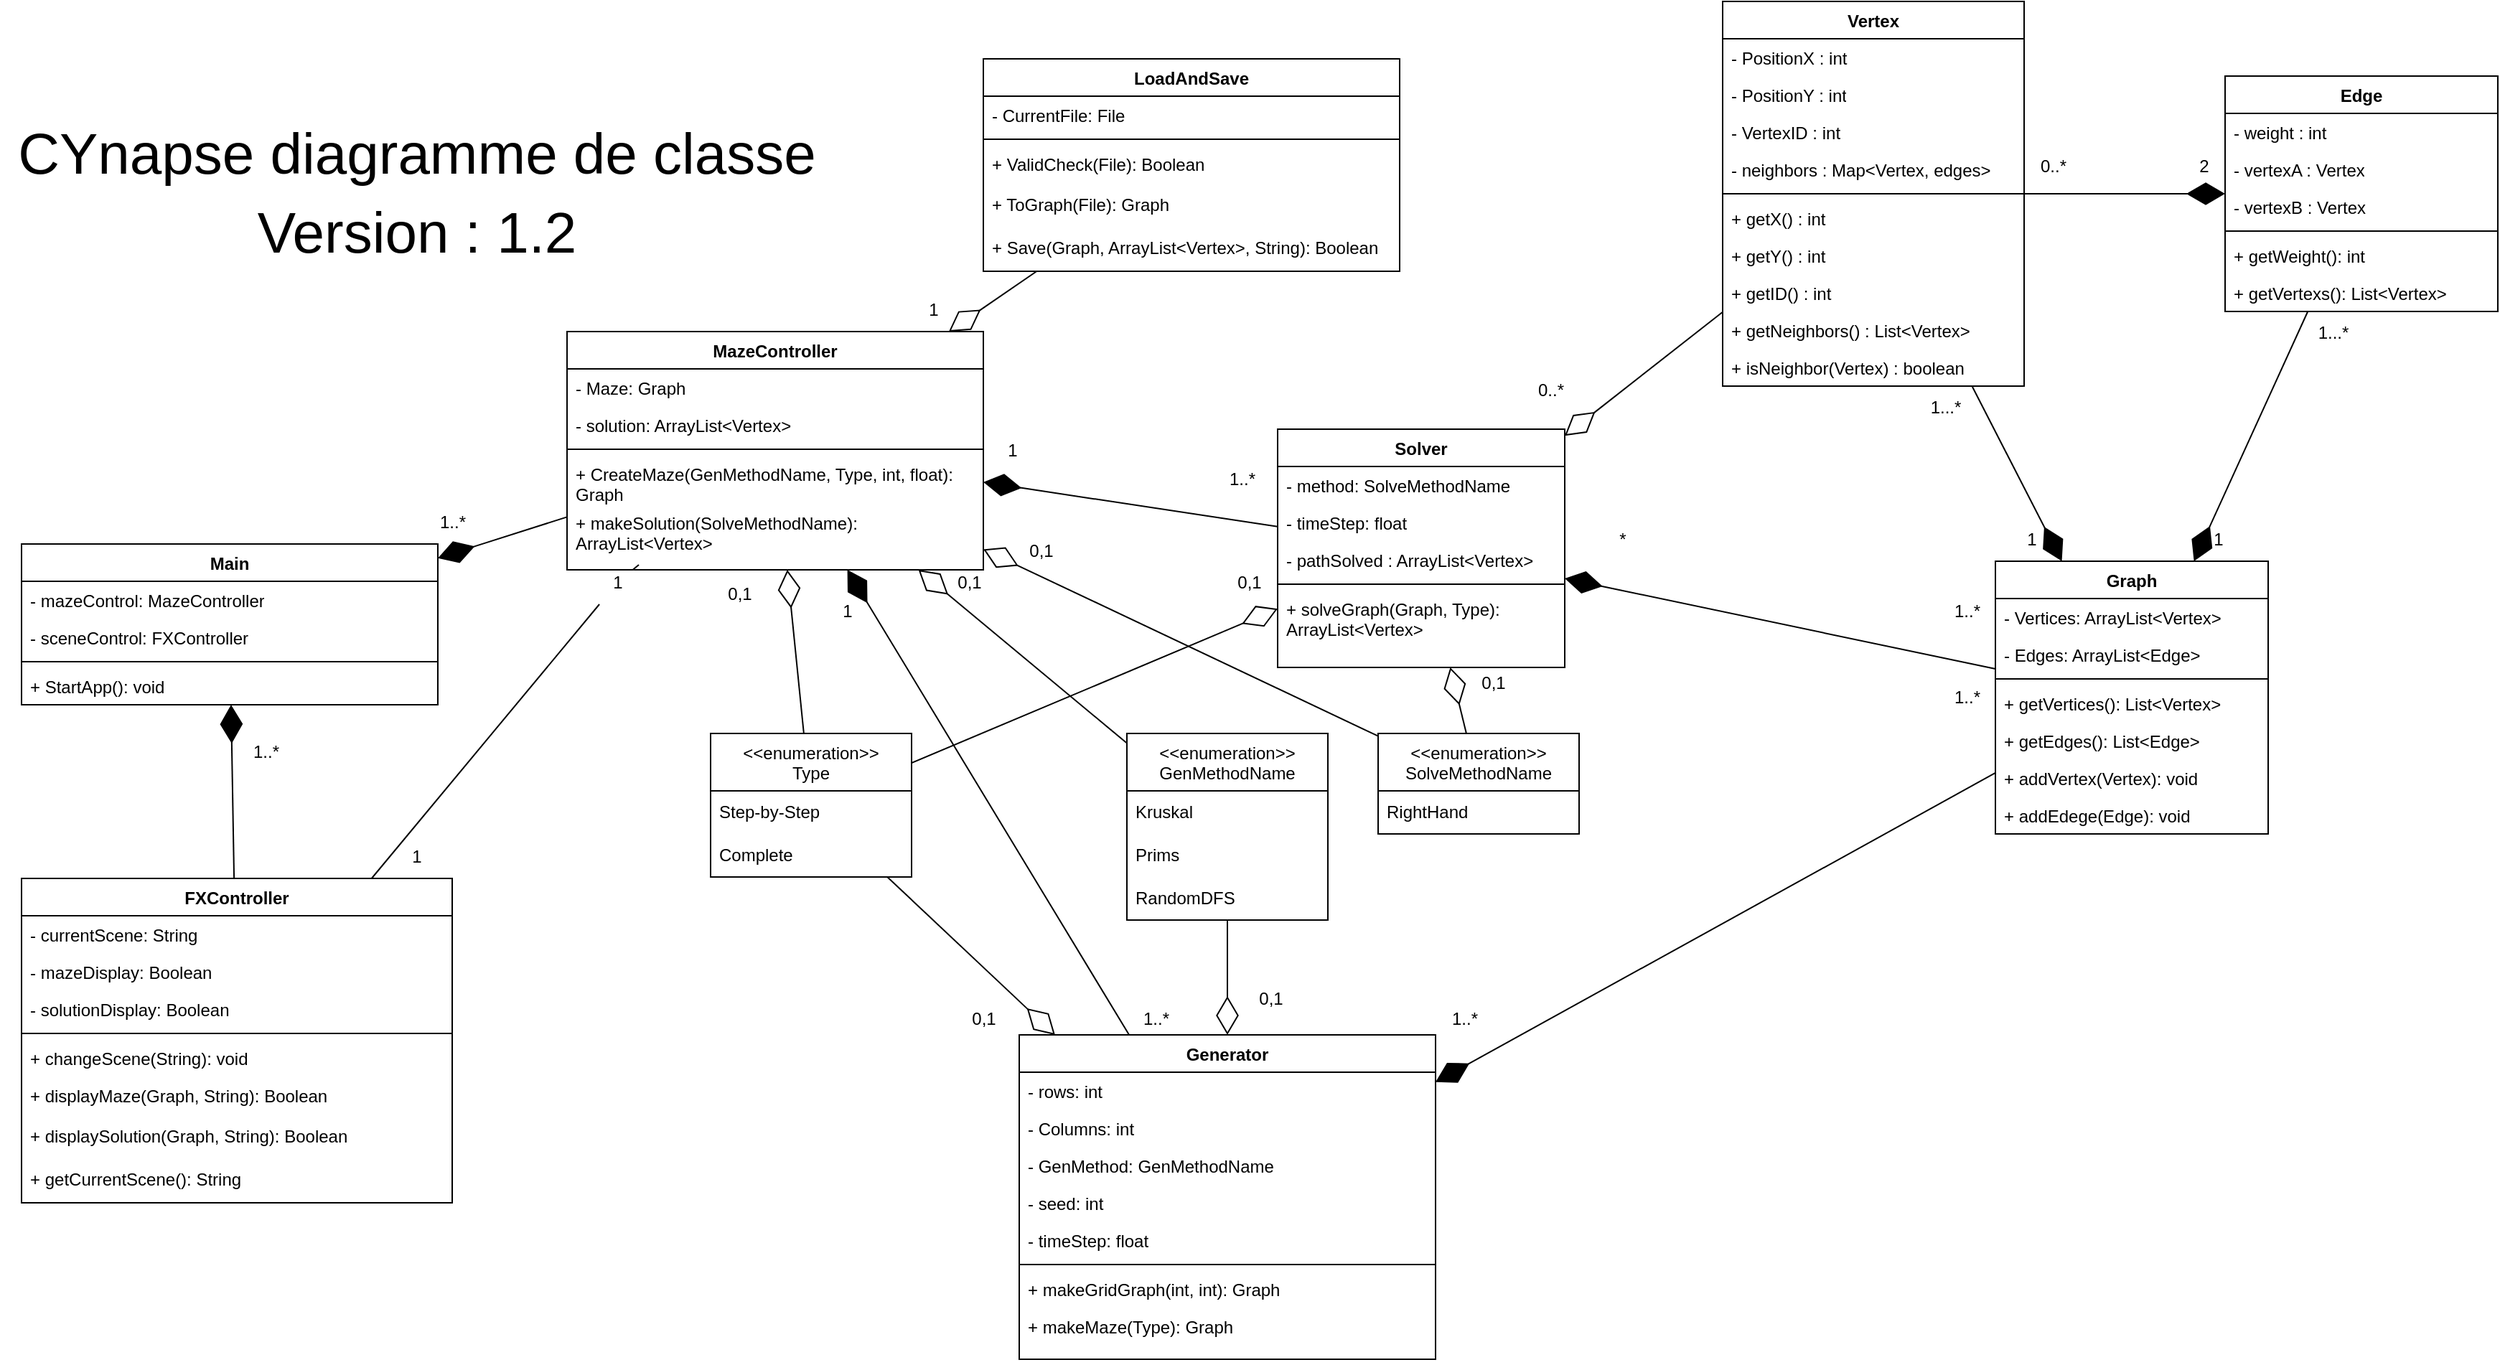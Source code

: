 <mxfile version="26.2.14">
  <diagram name="Page-1" id="GL4g5ztaucgX-pWz4lhd">
    <mxGraphModel dx="2828" dy="1857" grid="1" gridSize="10" guides="1" tooltips="1" connect="1" arrows="1" fold="1" page="1" pageScale="1" pageWidth="827" pageHeight="1169" math="0" shadow="0">
      <root>
        <mxCell id="0" />
        <mxCell id="1" parent="0" />
        <mxCell id="nxnZaIXY-EtbHCH3Vq-E-17" value="Vertex" style="swimlane;fontStyle=1;align=center;verticalAlign=top;childLayout=stackLayout;horizontal=1;startSize=26;horizontalStack=0;resizeParent=1;resizeParentMax=0;resizeLast=0;collapsible=1;marginBottom=0;whiteSpace=wrap;html=1;" parent="1" vertex="1">
          <mxGeometry x="-135" y="-1110" width="210" height="268" as="geometry" />
        </mxCell>
        <mxCell id="nxnZaIXY-EtbHCH3Vq-E-18" value="- PositionX : int" style="text;strokeColor=none;fillColor=none;align=left;verticalAlign=top;spacingLeft=4;spacingRight=4;overflow=hidden;rotatable=0;points=[[0,0.5],[1,0.5]];portConstraint=eastwest;whiteSpace=wrap;html=1;" parent="nxnZaIXY-EtbHCH3Vq-E-17" vertex="1">
          <mxGeometry y="26" width="210" height="26" as="geometry" />
        </mxCell>
        <mxCell id="nxnZaIXY-EtbHCH3Vq-E-21" value="- PositionY : int" style="text;strokeColor=none;fillColor=none;align=left;verticalAlign=top;spacingLeft=4;spacingRight=4;overflow=hidden;rotatable=0;points=[[0,0.5],[1,0.5]];portConstraint=eastwest;whiteSpace=wrap;html=1;" parent="nxnZaIXY-EtbHCH3Vq-E-17" vertex="1">
          <mxGeometry y="52" width="210" height="26" as="geometry" />
        </mxCell>
        <mxCell id="nxnZaIXY-EtbHCH3Vq-E-22" value="- VertexID : int" style="text;strokeColor=none;fillColor=none;align=left;verticalAlign=top;spacingLeft=4;spacingRight=4;overflow=hidden;rotatable=0;points=[[0,0.5],[1,0.5]];portConstraint=eastwest;whiteSpace=wrap;html=1;" parent="nxnZaIXY-EtbHCH3Vq-E-17" vertex="1">
          <mxGeometry y="78" width="210" height="26" as="geometry" />
        </mxCell>
        <mxCell id="nxnZaIXY-EtbHCH3Vq-E-25" value="- neighbors : Map&amp;lt;Vertex, edges&amp;gt;" style="text;strokeColor=none;fillColor=none;align=left;verticalAlign=top;spacingLeft=4;spacingRight=4;overflow=hidden;rotatable=0;points=[[0,0.5],[1,0.5]];portConstraint=eastwest;whiteSpace=wrap;html=1;" parent="nxnZaIXY-EtbHCH3Vq-E-17" vertex="1">
          <mxGeometry y="104" width="210" height="26" as="geometry" />
        </mxCell>
        <mxCell id="nxnZaIXY-EtbHCH3Vq-E-19" value="" style="line;strokeWidth=1;fillColor=none;align=left;verticalAlign=middle;spacingTop=-1;spacingLeft=3;spacingRight=3;rotatable=0;labelPosition=right;points=[];portConstraint=eastwest;strokeColor=inherit;" parent="nxnZaIXY-EtbHCH3Vq-E-17" vertex="1">
          <mxGeometry y="130" width="210" height="8" as="geometry" />
        </mxCell>
        <mxCell id="nxnZaIXY-EtbHCH3Vq-E-20" value="+ getX() : int" style="text;strokeColor=none;fillColor=none;align=left;verticalAlign=top;spacingLeft=4;spacingRight=4;overflow=hidden;rotatable=0;points=[[0,0.5],[1,0.5]];portConstraint=eastwest;whiteSpace=wrap;html=1;" parent="nxnZaIXY-EtbHCH3Vq-E-17" vertex="1">
          <mxGeometry y="138" width="210" height="26" as="geometry" />
        </mxCell>
        <mxCell id="nxnZaIXY-EtbHCH3Vq-E-23" value="+ getY() : int" style="text;strokeColor=none;fillColor=none;align=left;verticalAlign=top;spacingLeft=4;spacingRight=4;overflow=hidden;rotatable=0;points=[[0,0.5],[1,0.5]];portConstraint=eastwest;whiteSpace=wrap;html=1;" parent="nxnZaIXY-EtbHCH3Vq-E-17" vertex="1">
          <mxGeometry y="164" width="210" height="26" as="geometry" />
        </mxCell>
        <mxCell id="nxnZaIXY-EtbHCH3Vq-E-26" value="+ getID() : int" style="text;strokeColor=none;fillColor=none;align=left;verticalAlign=top;spacingLeft=4;spacingRight=4;overflow=hidden;rotatable=0;points=[[0,0.5],[1,0.5]];portConstraint=eastwest;whiteSpace=wrap;html=1;" parent="nxnZaIXY-EtbHCH3Vq-E-17" vertex="1">
          <mxGeometry y="190" width="210" height="26" as="geometry" />
        </mxCell>
        <mxCell id="nxnZaIXY-EtbHCH3Vq-E-24" value="+ getNeighbors() : List&amp;lt;Vertex&amp;gt;" style="text;strokeColor=none;fillColor=none;align=left;verticalAlign=top;spacingLeft=4;spacingRight=4;overflow=hidden;rotatable=0;points=[[0,0.5],[1,0.5]];portConstraint=eastwest;whiteSpace=wrap;html=1;" parent="nxnZaIXY-EtbHCH3Vq-E-17" vertex="1">
          <mxGeometry y="216" width="210" height="26" as="geometry" />
        </mxCell>
        <mxCell id="nxnZaIXY-EtbHCH3Vq-E-27" value="+ isNeighbor(Vertex) : boolean" style="text;strokeColor=none;fillColor=none;align=left;verticalAlign=top;spacingLeft=4;spacingRight=4;overflow=hidden;rotatable=0;points=[[0,0.5],[1,0.5]];portConstraint=eastwest;whiteSpace=wrap;html=1;" parent="nxnZaIXY-EtbHCH3Vq-E-17" vertex="1">
          <mxGeometry y="242" width="210" height="26" as="geometry" />
        </mxCell>
        <mxCell id="nxnZaIXY-EtbHCH3Vq-E-28" value="Edge" style="swimlane;fontStyle=1;align=center;verticalAlign=top;childLayout=stackLayout;horizontal=1;startSize=26;horizontalStack=0;resizeParent=1;resizeParentMax=0;resizeLast=0;collapsible=1;marginBottom=0;whiteSpace=wrap;html=1;" parent="1" vertex="1">
          <mxGeometry x="215" y="-1058" width="190" height="164" as="geometry" />
        </mxCell>
        <mxCell id="nxnZaIXY-EtbHCH3Vq-E-33" value="- weight : int" style="text;strokeColor=none;fillColor=none;align=left;verticalAlign=top;spacingLeft=4;spacingRight=4;overflow=hidden;rotatable=0;points=[[0,0.5],[1,0.5]];portConstraint=eastwest;whiteSpace=wrap;html=1;" parent="nxnZaIXY-EtbHCH3Vq-E-28" vertex="1">
          <mxGeometry y="26" width="190" height="26" as="geometry" />
        </mxCell>
        <mxCell id="nxnZaIXY-EtbHCH3Vq-E-34" value="- vertexA : Vertex" style="text;strokeColor=none;fillColor=none;align=left;verticalAlign=top;spacingLeft=4;spacingRight=4;overflow=hidden;rotatable=0;points=[[0,0.5],[1,0.5]];portConstraint=eastwest;whiteSpace=wrap;html=1;" parent="nxnZaIXY-EtbHCH3Vq-E-28" vertex="1">
          <mxGeometry y="52" width="190" height="26" as="geometry" />
        </mxCell>
        <mxCell id="nxnZaIXY-EtbHCH3Vq-E-35" value="- vertexB : Vertex" style="text;strokeColor=none;fillColor=none;align=left;verticalAlign=top;spacingLeft=4;spacingRight=4;overflow=hidden;rotatable=0;points=[[0,0.5],[1,0.5]];portConstraint=eastwest;whiteSpace=wrap;html=1;" parent="nxnZaIXY-EtbHCH3Vq-E-28" vertex="1">
          <mxGeometry y="78" width="190" height="26" as="geometry" />
        </mxCell>
        <mxCell id="nxnZaIXY-EtbHCH3Vq-E-30" value="" style="line;strokeWidth=1;fillColor=none;align=left;verticalAlign=middle;spacingTop=-1;spacingLeft=3;spacingRight=3;rotatable=0;labelPosition=right;points=[];portConstraint=eastwest;strokeColor=inherit;" parent="nxnZaIXY-EtbHCH3Vq-E-28" vertex="1">
          <mxGeometry y="104" width="190" height="8" as="geometry" />
        </mxCell>
        <mxCell id="nxnZaIXY-EtbHCH3Vq-E-31" value="+ getWeight(): int" style="text;strokeColor=none;fillColor=none;align=left;verticalAlign=top;spacingLeft=4;spacingRight=4;overflow=hidden;rotatable=0;points=[[0,0.5],[1,0.5]];portConstraint=eastwest;whiteSpace=wrap;html=1;" parent="nxnZaIXY-EtbHCH3Vq-E-28" vertex="1">
          <mxGeometry y="112" width="190" height="26" as="geometry" />
        </mxCell>
        <mxCell id="nxnZaIXY-EtbHCH3Vq-E-36" value="+ getVertexs(): List&amp;lt;Vertex&amp;gt;" style="text;strokeColor=none;fillColor=none;align=left;verticalAlign=top;spacingLeft=4;spacingRight=4;overflow=hidden;rotatable=0;points=[[0,0.5],[1,0.5]];portConstraint=eastwest;whiteSpace=wrap;html=1;" parent="nxnZaIXY-EtbHCH3Vq-E-28" vertex="1">
          <mxGeometry y="138" width="190" height="26" as="geometry" />
        </mxCell>
        <mxCell id="nxnZaIXY-EtbHCH3Vq-E-37" value="Graph" style="swimlane;fontStyle=1;align=center;verticalAlign=top;childLayout=stackLayout;horizontal=1;startSize=26;horizontalStack=0;resizeParent=1;resizeParentMax=0;resizeLast=0;collapsible=1;marginBottom=0;whiteSpace=wrap;html=1;" parent="1" vertex="1">
          <mxGeometry x="55" y="-720" width="190" height="190" as="geometry" />
        </mxCell>
        <mxCell id="nxnZaIXY-EtbHCH3Vq-E-38" value="- Vertices: ArrayList&amp;lt;Vertex&amp;gt;" style="text;strokeColor=none;fillColor=none;align=left;verticalAlign=top;spacingLeft=4;spacingRight=4;overflow=hidden;rotatable=0;points=[[0,0.5],[1,0.5]];portConstraint=eastwest;whiteSpace=wrap;html=1;" parent="nxnZaIXY-EtbHCH3Vq-E-37" vertex="1">
          <mxGeometry y="26" width="190" height="26" as="geometry" />
        </mxCell>
        <mxCell id="nxnZaIXY-EtbHCH3Vq-E-41" value="- Edges: ArrayList&amp;lt;Edge&amp;gt;" style="text;strokeColor=none;fillColor=none;align=left;verticalAlign=top;spacingLeft=4;spacingRight=4;overflow=hidden;rotatable=0;points=[[0,0.5],[1,0.5]];portConstraint=eastwest;whiteSpace=wrap;html=1;" parent="nxnZaIXY-EtbHCH3Vq-E-37" vertex="1">
          <mxGeometry y="52" width="190" height="26" as="geometry" />
        </mxCell>
        <mxCell id="nxnZaIXY-EtbHCH3Vq-E-39" value="" style="line;strokeWidth=1;fillColor=none;align=left;verticalAlign=middle;spacingTop=-1;spacingLeft=3;spacingRight=3;rotatable=0;labelPosition=right;points=[];portConstraint=eastwest;strokeColor=inherit;" parent="nxnZaIXY-EtbHCH3Vq-E-37" vertex="1">
          <mxGeometry y="78" width="190" height="8" as="geometry" />
        </mxCell>
        <mxCell id="nxnZaIXY-EtbHCH3Vq-E-40" value="+ getVertices(): List&amp;lt;Vertex&amp;gt;" style="text;strokeColor=none;fillColor=none;align=left;verticalAlign=top;spacingLeft=4;spacingRight=4;overflow=hidden;rotatable=0;points=[[0,0.5],[1,0.5]];portConstraint=eastwest;whiteSpace=wrap;html=1;" parent="nxnZaIXY-EtbHCH3Vq-E-37" vertex="1">
          <mxGeometry y="86" width="190" height="26" as="geometry" />
        </mxCell>
        <mxCell id="nxnZaIXY-EtbHCH3Vq-E-42" value="+ getEdges(): List&amp;lt;Edge&amp;gt;" style="text;strokeColor=none;fillColor=none;align=left;verticalAlign=top;spacingLeft=4;spacingRight=4;overflow=hidden;rotatable=0;points=[[0,0.5],[1,0.5]];portConstraint=eastwest;whiteSpace=wrap;html=1;" parent="nxnZaIXY-EtbHCH3Vq-E-37" vertex="1">
          <mxGeometry y="112" width="190" height="26" as="geometry" />
        </mxCell>
        <mxCell id="k4PzWBBYcrcCEoNfzTAH-1" value="+ addVertex(Vertex): void" style="text;strokeColor=none;fillColor=none;align=left;verticalAlign=top;spacingLeft=4;spacingRight=4;overflow=hidden;rotatable=0;points=[[0,0.5],[1,0.5]];portConstraint=eastwest;whiteSpace=wrap;html=1;" vertex="1" parent="nxnZaIXY-EtbHCH3Vq-E-37">
          <mxGeometry y="138" width="190" height="26" as="geometry" />
        </mxCell>
        <mxCell id="k4PzWBBYcrcCEoNfzTAH-2" value="+ addEdege(Edge): void" style="text;strokeColor=none;fillColor=none;align=left;verticalAlign=top;spacingLeft=4;spacingRight=4;overflow=hidden;rotatable=0;points=[[0,0.5],[1,0.5]];portConstraint=eastwest;whiteSpace=wrap;html=1;" vertex="1" parent="nxnZaIXY-EtbHCH3Vq-E-37">
          <mxGeometry y="164" width="190" height="26" as="geometry" />
        </mxCell>
        <mxCell id="nxnZaIXY-EtbHCH3Vq-E-44" value="2" style="text;html=1;align=center;verticalAlign=middle;resizable=0;points=[];autosize=1;strokeColor=none;fillColor=none;" parent="1" vertex="1">
          <mxGeometry x="185" y="-1010" width="30" height="30" as="geometry" />
        </mxCell>
        <mxCell id="nxnZaIXY-EtbHCH3Vq-E-46" value="" style="endArrow=diamondThin;endFill=1;endSize=24;html=1;rounded=0;" parent="1" source="nxnZaIXY-EtbHCH3Vq-E-17" target="nxnZaIXY-EtbHCH3Vq-E-37" edge="1">
          <mxGeometry width="160" relative="1" as="geometry">
            <mxPoint x="-45" y="-730" as="sourcePoint" />
            <mxPoint x="115" y="-730" as="targetPoint" />
          </mxGeometry>
        </mxCell>
        <mxCell id="nxnZaIXY-EtbHCH3Vq-E-47" value="" style="endArrow=diamondThin;endFill=1;endSize=24;html=1;rounded=0;" parent="1" source="nxnZaIXY-EtbHCH3Vq-E-28" target="nxnZaIXY-EtbHCH3Vq-E-37" edge="1">
          <mxGeometry width="160" relative="1" as="geometry">
            <mxPoint x="147" y="-885" as="sourcePoint" />
            <mxPoint x="215" y="-763" as="targetPoint" />
          </mxGeometry>
        </mxCell>
        <mxCell id="nxnZaIXY-EtbHCH3Vq-E-49" value="1...*" style="text;html=1;align=center;verticalAlign=middle;resizable=0;points=[];autosize=1;strokeColor=none;fillColor=none;" parent="1" vertex="1">
          <mxGeometry x="270" y="-894" width="40" height="30" as="geometry" />
        </mxCell>
        <mxCell id="nxnZaIXY-EtbHCH3Vq-E-50" value="1...*" style="text;html=1;align=center;verticalAlign=middle;resizable=0;points=[];autosize=1;strokeColor=none;fillColor=none;" parent="1" vertex="1">
          <mxGeometry y="-842" width="40" height="30" as="geometry" />
        </mxCell>
        <mxCell id="nxnZaIXY-EtbHCH3Vq-E-51" value="1" style="text;html=1;align=center;verticalAlign=middle;resizable=0;points=[];autosize=1;strokeColor=none;fillColor=none;" parent="1" vertex="1">
          <mxGeometry x="65" y="-750" width="30" height="30" as="geometry" />
        </mxCell>
        <mxCell id="nxnZaIXY-EtbHCH3Vq-E-52" value="1" style="text;html=1;align=center;verticalAlign=middle;resizable=0;points=[];autosize=1;strokeColor=none;fillColor=none;" parent="1" vertex="1">
          <mxGeometry x="195" y="-750" width="30" height="30" as="geometry" />
        </mxCell>
        <mxCell id="4cQ2HAe2CtanrkPKCXhJ-1" value="Generator" style="swimlane;fontStyle=1;align=center;verticalAlign=top;childLayout=stackLayout;horizontal=1;startSize=26;horizontalStack=0;resizeParent=1;resizeParentMax=0;resizeLast=0;collapsible=1;marginBottom=0;whiteSpace=wrap;html=1;" parent="1" vertex="1">
          <mxGeometry x="-625" y="-390" width="290" height="226" as="geometry" />
        </mxCell>
        <mxCell id="4cQ2HAe2CtanrkPKCXhJ-2" value="- rows: int" style="text;strokeColor=none;fillColor=none;align=left;verticalAlign=top;spacingLeft=4;spacingRight=4;overflow=hidden;rotatable=0;points=[[0,0.5],[1,0.5]];portConstraint=eastwest;whiteSpace=wrap;html=1;" parent="4cQ2HAe2CtanrkPKCXhJ-1" vertex="1">
          <mxGeometry y="26" width="290" height="26" as="geometry" />
        </mxCell>
        <mxCell id="4cQ2HAe2CtanrkPKCXhJ-9" value="- Columns: int" style="text;strokeColor=none;fillColor=none;align=left;verticalAlign=top;spacingLeft=4;spacingRight=4;overflow=hidden;rotatable=0;points=[[0,0.5],[1,0.5]];portConstraint=eastwest;whiteSpace=wrap;html=1;" parent="4cQ2HAe2CtanrkPKCXhJ-1" vertex="1">
          <mxGeometry y="52" width="290" height="26" as="geometry" />
        </mxCell>
        <mxCell id="4cQ2HAe2CtanrkPKCXhJ-21" value="- GenMethod: GenMethodName" style="text;strokeColor=none;fillColor=none;align=left;verticalAlign=top;spacingLeft=4;spacingRight=4;overflow=hidden;rotatable=0;points=[[0,0.5],[1,0.5]];portConstraint=eastwest;whiteSpace=wrap;html=1;" parent="4cQ2HAe2CtanrkPKCXhJ-1" vertex="1">
          <mxGeometry y="78" width="290" height="26" as="geometry" />
        </mxCell>
        <mxCell id="4cQ2HAe2CtanrkPKCXhJ-10" value="- seed: int" style="text;strokeColor=none;fillColor=none;align=left;verticalAlign=top;spacingLeft=4;spacingRight=4;overflow=hidden;rotatable=0;points=[[0,0.5],[1,0.5]];portConstraint=eastwest;whiteSpace=wrap;html=1;" parent="4cQ2HAe2CtanrkPKCXhJ-1" vertex="1">
          <mxGeometry y="104" width="290" height="26" as="geometry" />
        </mxCell>
        <mxCell id="k4PzWBBYcrcCEoNfzTAH-8" value="- timeStep: float" style="text;strokeColor=none;fillColor=none;align=left;verticalAlign=top;spacingLeft=4;spacingRight=4;overflow=hidden;rotatable=0;points=[[0,0.5],[1,0.5]];portConstraint=eastwest;whiteSpace=wrap;html=1;" vertex="1" parent="4cQ2HAe2CtanrkPKCXhJ-1">
          <mxGeometry y="130" width="290" height="26" as="geometry" />
        </mxCell>
        <mxCell id="4cQ2HAe2CtanrkPKCXhJ-3" value="" style="line;strokeWidth=1;fillColor=none;align=left;verticalAlign=middle;spacingTop=-1;spacingLeft=3;spacingRight=3;rotatable=0;labelPosition=right;points=[];portConstraint=eastwest;strokeColor=inherit;" parent="4cQ2HAe2CtanrkPKCXhJ-1" vertex="1">
          <mxGeometry y="156" width="290" height="8" as="geometry" />
        </mxCell>
        <mxCell id="4cQ2HAe2CtanrkPKCXhJ-4" value="+ makeGridGraph(int, int): Graph" style="text;strokeColor=none;fillColor=none;align=left;verticalAlign=top;spacingLeft=4;spacingRight=4;overflow=hidden;rotatable=0;points=[[0,0.5],[1,0.5]];portConstraint=eastwest;whiteSpace=wrap;html=1;" parent="4cQ2HAe2CtanrkPKCXhJ-1" vertex="1">
          <mxGeometry y="164" width="290" height="26" as="geometry" />
        </mxCell>
        <mxCell id="4cQ2HAe2CtanrkPKCXhJ-11" value="+ makeMaze(Type): Graph" style="text;strokeColor=none;fillColor=none;align=left;verticalAlign=top;spacingLeft=4;spacingRight=4;overflow=hidden;rotatable=0;points=[[0,0.5],[1,0.5]];portConstraint=eastwest;whiteSpace=wrap;html=1;" parent="4cQ2HAe2CtanrkPKCXhJ-1" vertex="1">
          <mxGeometry y="190" width="290" height="36" as="geometry" />
        </mxCell>
        <mxCell id="4cQ2HAe2CtanrkPKCXhJ-5" value="Solver" style="swimlane;fontStyle=1;align=center;verticalAlign=top;childLayout=stackLayout;horizontal=1;startSize=26;horizontalStack=0;resizeParent=1;resizeParentMax=0;resizeLast=0;collapsible=1;marginBottom=0;whiteSpace=wrap;html=1;" parent="1" vertex="1">
          <mxGeometry x="-445" y="-812" width="200" height="166" as="geometry" />
        </mxCell>
        <mxCell id="4cQ2HAe2CtanrkPKCXhJ-6" value="- method: SolveMethodName" style="text;strokeColor=none;fillColor=none;align=left;verticalAlign=top;spacingLeft=4;spacingRight=4;overflow=hidden;rotatable=0;points=[[0,0.5],[1,0.5]];portConstraint=eastwest;whiteSpace=wrap;html=1;" parent="4cQ2HAe2CtanrkPKCXhJ-5" vertex="1">
          <mxGeometry y="26" width="200" height="26" as="geometry" />
        </mxCell>
        <mxCell id="k4PzWBBYcrcCEoNfzTAH-9" value="- timeStep: float" style="text;strokeColor=none;fillColor=none;align=left;verticalAlign=top;spacingLeft=4;spacingRight=4;overflow=hidden;rotatable=0;points=[[0,0.5],[1,0.5]];portConstraint=eastwest;whiteSpace=wrap;html=1;" vertex="1" parent="4cQ2HAe2CtanrkPKCXhJ-5">
          <mxGeometry y="52" width="200" height="26" as="geometry" />
        </mxCell>
        <mxCell id="4cQ2HAe2CtanrkPKCXhJ-12" value="- pathSolved : ArrayList&amp;lt;Vertex&amp;gt;" style="text;strokeColor=none;fillColor=none;align=left;verticalAlign=top;spacingLeft=4;spacingRight=4;overflow=hidden;rotatable=0;points=[[0,0.5],[1,0.5]];portConstraint=eastwest;whiteSpace=wrap;html=1;" parent="4cQ2HAe2CtanrkPKCXhJ-5" vertex="1">
          <mxGeometry y="78" width="200" height="26" as="geometry" />
        </mxCell>
        <mxCell id="4cQ2HAe2CtanrkPKCXhJ-7" value="" style="line;strokeWidth=1;fillColor=none;align=left;verticalAlign=middle;spacingTop=-1;spacingLeft=3;spacingRight=3;rotatable=0;labelPosition=right;points=[];portConstraint=eastwest;strokeColor=inherit;" parent="4cQ2HAe2CtanrkPKCXhJ-5" vertex="1">
          <mxGeometry y="104" width="200" height="8" as="geometry" />
        </mxCell>
        <mxCell id="4cQ2HAe2CtanrkPKCXhJ-8" value="+ solveGraph(Graph, Type): ArrayList&amp;lt;Vertex&amp;gt;" style="text;strokeColor=none;fillColor=none;align=left;verticalAlign=top;spacingLeft=4;spacingRight=4;overflow=hidden;rotatable=0;points=[[0,0.5],[1,0.5]];portConstraint=eastwest;whiteSpace=wrap;html=1;" parent="4cQ2HAe2CtanrkPKCXhJ-5" vertex="1">
          <mxGeometry y="112" width="200" height="54" as="geometry" />
        </mxCell>
        <mxCell id="4cQ2HAe2CtanrkPKCXhJ-13" value="" style="endArrow=diamondThin;endFill=0;endSize=24;html=1;rounded=0;" parent="1" source="nxnZaIXY-EtbHCH3Vq-E-17" target="4cQ2HAe2CtanrkPKCXhJ-5" edge="1">
          <mxGeometry width="160" relative="1" as="geometry">
            <mxPoint x="85" y="-966" as="sourcePoint" />
            <mxPoint x="225" y="-966" as="targetPoint" />
          </mxGeometry>
        </mxCell>
        <mxCell id="4cQ2HAe2CtanrkPKCXhJ-14" value="0..*" style="text;html=1;align=center;verticalAlign=middle;resizable=0;points=[];autosize=1;strokeColor=none;fillColor=none;" parent="1" vertex="1">
          <mxGeometry x="-275" y="-854" width="40" height="30" as="geometry" />
        </mxCell>
        <mxCell id="4cQ2HAe2CtanrkPKCXhJ-15" value="" style="endArrow=diamondThin;endFill=1;endSize=24;html=1;rounded=0;" parent="1" source="nxnZaIXY-EtbHCH3Vq-E-17" target="nxnZaIXY-EtbHCH3Vq-E-28" edge="1">
          <mxGeometry width="160" relative="1" as="geometry">
            <mxPoint x="280" y="-884" as="sourcePoint" />
            <mxPoint x="194" y="-710" as="targetPoint" />
          </mxGeometry>
        </mxCell>
        <mxCell id="4cQ2HAe2CtanrkPKCXhJ-16" value="0..*" style="text;html=1;align=center;verticalAlign=middle;resizable=0;points=[];autosize=1;strokeColor=none;fillColor=none;" parent="1" vertex="1">
          <mxGeometry x="75" y="-1010" width="40" height="30" as="geometry" />
        </mxCell>
        <mxCell id="4cQ2HAe2CtanrkPKCXhJ-18" value="" style="endArrow=diamondThin;endFill=1;endSize=24;html=1;rounded=0;" parent="1" source="nxnZaIXY-EtbHCH3Vq-E-37" target="4cQ2HAe2CtanrkPKCXhJ-1" edge="1">
          <mxGeometry width="160" relative="1" as="geometry">
            <mxPoint x="-245" y="-631.007" as="sourcePoint" />
            <mxPoint x="-30" y="-699.996" as="targetPoint" />
          </mxGeometry>
        </mxCell>
        <mxCell id="4cQ2HAe2CtanrkPKCXhJ-20" value="" style="endArrow=diamondThin;endFill=1;endSize=24;html=1;rounded=0;" parent="1" source="nxnZaIXY-EtbHCH3Vq-E-37" target="4cQ2HAe2CtanrkPKCXhJ-5" edge="1">
          <mxGeometry width="160" relative="1" as="geometry">
            <mxPoint x="65" y="-611" as="sourcePoint" />
            <mxPoint x="-150" y="-542" as="targetPoint" />
          </mxGeometry>
        </mxCell>
        <mxCell id="4cQ2HAe2CtanrkPKCXhJ-22" value="*" style="text;html=1;align=center;verticalAlign=middle;resizable=0;points=[];autosize=1;strokeColor=none;fillColor=none;" parent="1" vertex="1">
          <mxGeometry x="-220" y="-750" width="30" height="30" as="geometry" />
        </mxCell>
        <mxCell id="4cQ2HAe2CtanrkPKCXhJ-24" value="1..*" style="text;html=1;align=center;verticalAlign=middle;resizable=0;points=[];autosize=1;strokeColor=none;fillColor=none;" parent="1" vertex="1">
          <mxGeometry x="15" y="-700" width="40" height="30" as="geometry" />
        </mxCell>
        <mxCell id="4cQ2HAe2CtanrkPKCXhJ-25" value="1..*" style="text;html=1;align=center;verticalAlign=middle;resizable=0;points=[];autosize=1;strokeColor=none;fillColor=none;" parent="1" vertex="1">
          <mxGeometry x="15" y="-640" width="40" height="30" as="geometry" />
        </mxCell>
        <mxCell id="4cQ2HAe2CtanrkPKCXhJ-26" value="FXController" style="swimlane;fontStyle=1;align=center;verticalAlign=top;childLayout=stackLayout;horizontal=1;startSize=26;horizontalStack=0;resizeParent=1;resizeParentMax=0;resizeLast=0;collapsible=1;marginBottom=0;whiteSpace=wrap;html=1;" parent="1" vertex="1">
          <mxGeometry x="-1320" y="-499" width="300" height="226" as="geometry">
            <mxRectangle x="310" y="-520" width="110" height="30" as="alternateBounds" />
          </mxGeometry>
        </mxCell>
        <mxCell id="4cQ2HAe2CtanrkPKCXhJ-36" value="- currentScene: String" style="text;strokeColor=none;fillColor=none;align=left;verticalAlign=top;spacingLeft=4;spacingRight=4;overflow=hidden;rotatable=0;points=[[0,0.5],[1,0.5]];portConstraint=eastwest;whiteSpace=wrap;html=1;" parent="4cQ2HAe2CtanrkPKCXhJ-26" vertex="1">
          <mxGeometry y="26" width="300" height="26" as="geometry" />
        </mxCell>
        <mxCell id="4cQ2HAe2CtanrkPKCXhJ-34" value="- mazeDisplay: Boolean" style="text;strokeColor=none;fillColor=none;align=left;verticalAlign=top;spacingLeft=4;spacingRight=4;overflow=hidden;rotatable=0;points=[[0,0.5],[1,0.5]];portConstraint=eastwest;whiteSpace=wrap;html=1;" parent="4cQ2HAe2CtanrkPKCXhJ-26" vertex="1">
          <mxGeometry y="52" width="300" height="26" as="geometry" />
        </mxCell>
        <mxCell id="4cQ2HAe2CtanrkPKCXhJ-37" value="- solutionDisplay: Boolean" style="text;strokeColor=none;fillColor=none;align=left;verticalAlign=top;spacingLeft=4;spacingRight=4;overflow=hidden;rotatable=0;points=[[0,0.5],[1,0.5]];portConstraint=eastwest;whiteSpace=wrap;html=1;" parent="4cQ2HAe2CtanrkPKCXhJ-26" vertex="1">
          <mxGeometry y="78" width="300" height="26" as="geometry" />
        </mxCell>
        <mxCell id="4cQ2HAe2CtanrkPKCXhJ-31" value="" style="line;strokeWidth=1;fillColor=none;align=left;verticalAlign=middle;spacingTop=-1;spacingLeft=3;spacingRight=3;rotatable=0;labelPosition=right;points=[];portConstraint=eastwest;strokeColor=inherit;" parent="4cQ2HAe2CtanrkPKCXhJ-26" vertex="1">
          <mxGeometry y="104" width="300" height="8" as="geometry" />
        </mxCell>
        <mxCell id="4cQ2HAe2CtanrkPKCXhJ-32" value="+ changeScene(String): void" style="text;strokeColor=none;fillColor=none;align=left;verticalAlign=top;spacingLeft=4;spacingRight=4;overflow=hidden;rotatable=0;points=[[0,0.5],[1,0.5]];portConstraint=eastwest;whiteSpace=wrap;html=1;" parent="4cQ2HAe2CtanrkPKCXhJ-26" vertex="1">
          <mxGeometry y="112" width="300" height="26" as="geometry" />
        </mxCell>
        <mxCell id="4cQ2HAe2CtanrkPKCXhJ-35" value="+ displayMaze(Graph, String): Boolean" style="text;strokeColor=none;fillColor=none;align=left;verticalAlign=top;spacingLeft=4;spacingRight=4;overflow=hidden;rotatable=0;points=[[0,0.5],[1,0.5]];portConstraint=eastwest;whiteSpace=wrap;html=1;" parent="4cQ2HAe2CtanrkPKCXhJ-26" vertex="1">
          <mxGeometry y="138" width="300" height="28" as="geometry" />
        </mxCell>
        <mxCell id="k4PzWBBYcrcCEoNfzTAH-10" value="+ displaySolution(Graph, String): Boolean" style="text;strokeColor=none;fillColor=none;align=left;verticalAlign=top;spacingLeft=4;spacingRight=4;overflow=hidden;rotatable=0;points=[[0,0.5],[1,0.5]];portConstraint=eastwest;whiteSpace=wrap;html=1;" vertex="1" parent="4cQ2HAe2CtanrkPKCXhJ-26">
          <mxGeometry y="166" width="300" height="30" as="geometry" />
        </mxCell>
        <mxCell id="4cQ2HAe2CtanrkPKCXhJ-33" value="+ getCurrentScene(): String" style="text;strokeColor=none;fillColor=none;align=left;verticalAlign=top;spacingLeft=4;spacingRight=4;overflow=hidden;rotatable=0;points=[[0,0.5],[1,0.5]];portConstraint=eastwest;whiteSpace=wrap;html=1;" parent="4cQ2HAe2CtanrkPKCXhJ-26" vertex="1">
          <mxGeometry y="196" width="300" height="30" as="geometry" />
        </mxCell>
        <mxCell id="4cQ2HAe2CtanrkPKCXhJ-38" value="MazeController" style="swimlane;fontStyle=1;align=center;verticalAlign=top;childLayout=stackLayout;horizontal=1;startSize=26;horizontalStack=0;resizeParent=1;resizeParentMax=0;resizeLast=0;collapsible=1;marginBottom=0;whiteSpace=wrap;html=1;" parent="1" vertex="1">
          <mxGeometry x="-940" y="-880" width="290" height="166" as="geometry">
            <mxRectangle x="310" y="-520" width="110" height="30" as="alternateBounds" />
          </mxGeometry>
        </mxCell>
        <mxCell id="4cQ2HAe2CtanrkPKCXhJ-39" value="- Maze: Graph" style="text;strokeColor=none;fillColor=none;align=left;verticalAlign=top;spacingLeft=4;spacingRight=4;overflow=hidden;rotatable=0;points=[[0,0.5],[1,0.5]];portConstraint=eastwest;whiteSpace=wrap;html=1;" parent="4cQ2HAe2CtanrkPKCXhJ-38" vertex="1">
          <mxGeometry y="26" width="290" height="26" as="geometry" />
        </mxCell>
        <mxCell id="4cQ2HAe2CtanrkPKCXhJ-40" value="- solution: ArrayList&amp;lt;Vertex&amp;gt;" style="text;strokeColor=none;fillColor=none;align=left;verticalAlign=top;spacingLeft=4;spacingRight=4;overflow=hidden;rotatable=0;points=[[0,0.5],[1,0.5]];portConstraint=eastwest;whiteSpace=wrap;html=1;" parent="4cQ2HAe2CtanrkPKCXhJ-38" vertex="1">
          <mxGeometry y="52" width="290" height="26" as="geometry" />
        </mxCell>
        <mxCell id="4cQ2HAe2CtanrkPKCXhJ-42" value="" style="line;strokeWidth=1;fillColor=none;align=left;verticalAlign=middle;spacingTop=-1;spacingLeft=3;spacingRight=3;rotatable=0;labelPosition=right;points=[];portConstraint=eastwest;strokeColor=inherit;" parent="4cQ2HAe2CtanrkPKCXhJ-38" vertex="1">
          <mxGeometry y="78" width="290" height="8" as="geometry" />
        </mxCell>
        <mxCell id="4cQ2HAe2CtanrkPKCXhJ-44" value="+ CreateMaze(GenMethodName, Type, int, float): Graph" style="text;strokeColor=none;fillColor=none;align=left;verticalAlign=top;spacingLeft=4;spacingRight=4;overflow=hidden;rotatable=0;points=[[0,0.5],[1,0.5]];portConstraint=eastwest;whiteSpace=wrap;html=1;" parent="4cQ2HAe2CtanrkPKCXhJ-38" vertex="1">
          <mxGeometry y="86" width="290" height="34" as="geometry" />
        </mxCell>
        <mxCell id="4cQ2HAe2CtanrkPKCXhJ-45" value="+ makeSolution(SolveMethodName): ArrayList&amp;lt;Vertex&amp;gt;" style="text;strokeColor=none;fillColor=none;align=left;verticalAlign=top;spacingLeft=4;spacingRight=4;overflow=hidden;rotatable=0;points=[[0,0.5],[1,0.5]];portConstraint=eastwest;whiteSpace=wrap;html=1;" parent="4cQ2HAe2CtanrkPKCXhJ-38" vertex="1">
          <mxGeometry y="120" width="290" height="46" as="geometry" />
        </mxCell>
        <mxCell id="4cQ2HAe2CtanrkPKCXhJ-48" value="LoadAndSave" style="swimlane;fontStyle=1;align=center;verticalAlign=top;childLayout=stackLayout;horizontal=1;startSize=26;horizontalStack=0;resizeParent=1;resizeParentMax=0;resizeLast=0;collapsible=1;marginBottom=0;whiteSpace=wrap;html=1;" parent="1" vertex="1">
          <mxGeometry x="-650" y="-1070" width="290" height="148" as="geometry">
            <mxRectangle x="310" y="-520" width="110" height="30" as="alternateBounds" />
          </mxGeometry>
        </mxCell>
        <mxCell id="4cQ2HAe2CtanrkPKCXhJ-49" value="- CurrentFile: File&amp;nbsp;" style="text;strokeColor=none;fillColor=none;align=left;verticalAlign=top;spacingLeft=4;spacingRight=4;overflow=hidden;rotatable=0;points=[[0,0.5],[1,0.5]];portConstraint=eastwest;whiteSpace=wrap;html=1;" parent="4cQ2HAe2CtanrkPKCXhJ-48" vertex="1">
          <mxGeometry y="26" width="290" height="26" as="geometry" />
        </mxCell>
        <mxCell id="4cQ2HAe2CtanrkPKCXhJ-51" value="" style="line;strokeWidth=1;fillColor=none;align=left;verticalAlign=middle;spacingTop=-1;spacingLeft=3;spacingRight=3;rotatable=0;labelPosition=right;points=[];portConstraint=eastwest;strokeColor=inherit;" parent="4cQ2HAe2CtanrkPKCXhJ-48" vertex="1">
          <mxGeometry y="52" width="290" height="8" as="geometry" />
        </mxCell>
        <mxCell id="4cQ2HAe2CtanrkPKCXhJ-52" value="+ ValidCheck(File): Boolean" style="text;strokeColor=none;fillColor=none;align=left;verticalAlign=top;spacingLeft=4;spacingRight=4;overflow=hidden;rotatable=0;points=[[0,0.5],[1,0.5]];portConstraint=eastwest;whiteSpace=wrap;html=1;" parent="4cQ2HAe2CtanrkPKCXhJ-48" vertex="1">
          <mxGeometry y="60" width="290" height="28" as="geometry" />
        </mxCell>
        <mxCell id="4cQ2HAe2CtanrkPKCXhJ-53" value="+ ToGraph(File): Graph" style="text;strokeColor=none;fillColor=none;align=left;verticalAlign=top;spacingLeft=4;spacingRight=4;overflow=hidden;rotatable=0;points=[[0,0.5],[1,0.5]];portConstraint=eastwest;whiteSpace=wrap;html=1;" parent="4cQ2HAe2CtanrkPKCXhJ-48" vertex="1">
          <mxGeometry y="88" width="290" height="30" as="geometry" />
        </mxCell>
        <mxCell id="k4PzWBBYcrcCEoNfzTAH-7" value="+ Save(Graph, ArrayList&amp;lt;Vertex&amp;gt;, String): Boolean" style="text;strokeColor=none;fillColor=none;align=left;verticalAlign=top;spacingLeft=4;spacingRight=4;overflow=hidden;rotatable=0;points=[[0,0.5],[1,0.5]];portConstraint=eastwest;whiteSpace=wrap;html=1;" vertex="1" parent="4cQ2HAe2CtanrkPKCXhJ-48">
          <mxGeometry y="118" width="290" height="30" as="geometry" />
        </mxCell>
        <mxCell id="4cQ2HAe2CtanrkPKCXhJ-54" value="" style="endArrow=diamondThin;endFill=0;endSize=24;html=1;rounded=0;" parent="1" source="4cQ2HAe2CtanrkPKCXhJ-48" target="4cQ2HAe2CtanrkPKCXhJ-38" edge="1">
          <mxGeometry width="160" relative="1" as="geometry">
            <mxPoint x="-440" y="-568" as="sourcePoint" />
            <mxPoint x="-663" y="-700" as="targetPoint" />
          </mxGeometry>
        </mxCell>
        <mxCell id="4cQ2HAe2CtanrkPKCXhJ-56" value="Main" style="swimlane;fontStyle=1;align=center;verticalAlign=top;childLayout=stackLayout;horizontal=1;startSize=26;horizontalStack=0;resizeParent=1;resizeParentMax=0;resizeLast=0;collapsible=1;marginBottom=0;whiteSpace=wrap;html=1;" parent="1" vertex="1">
          <mxGeometry x="-1320" y="-732" width="290" height="112" as="geometry">
            <mxRectangle x="310" y="-520" width="110" height="30" as="alternateBounds" />
          </mxGeometry>
        </mxCell>
        <mxCell id="4cQ2HAe2CtanrkPKCXhJ-72" value="- mazeControl: MazeController" style="text;strokeColor=none;fillColor=none;align=left;verticalAlign=top;spacingLeft=4;spacingRight=4;overflow=hidden;rotatable=0;points=[[0,0.5],[1,0.5]];portConstraint=eastwest;whiteSpace=wrap;html=1;" parent="4cQ2HAe2CtanrkPKCXhJ-56" vertex="1">
          <mxGeometry y="26" width="290" height="26" as="geometry" />
        </mxCell>
        <mxCell id="4cQ2HAe2CtanrkPKCXhJ-57" value="- sceneControl: FXController" style="text;strokeColor=none;fillColor=none;align=left;verticalAlign=top;spacingLeft=4;spacingRight=4;overflow=hidden;rotatable=0;points=[[0,0.5],[1,0.5]];portConstraint=eastwest;whiteSpace=wrap;html=1;" parent="4cQ2HAe2CtanrkPKCXhJ-56" vertex="1">
          <mxGeometry y="52" width="290" height="26" as="geometry" />
        </mxCell>
        <mxCell id="4cQ2HAe2CtanrkPKCXhJ-60" value="" style="line;strokeWidth=1;fillColor=none;align=left;verticalAlign=middle;spacingTop=-1;spacingLeft=3;spacingRight=3;rotatable=0;labelPosition=right;points=[];portConstraint=eastwest;strokeColor=inherit;" parent="4cQ2HAe2CtanrkPKCXhJ-56" vertex="1">
          <mxGeometry y="78" width="290" height="8" as="geometry" />
        </mxCell>
        <mxCell id="4cQ2HAe2CtanrkPKCXhJ-61" value="+ StartApp(): void" style="text;strokeColor=none;fillColor=none;align=left;verticalAlign=top;spacingLeft=4;spacingRight=4;overflow=hidden;rotatable=0;points=[[0,0.5],[1,0.5]];portConstraint=eastwest;whiteSpace=wrap;html=1;" parent="4cQ2HAe2CtanrkPKCXhJ-56" vertex="1">
          <mxGeometry y="86" width="290" height="26" as="geometry" />
        </mxCell>
        <mxCell id="4cQ2HAe2CtanrkPKCXhJ-64" value="1" style="text;html=1;align=center;verticalAlign=middle;resizable=0;points=[];autosize=1;strokeColor=none;fillColor=none;" parent="1" vertex="1">
          <mxGeometry x="-760" y="-700" width="30" height="30" as="geometry" />
        </mxCell>
        <mxCell id="4cQ2HAe2CtanrkPKCXhJ-65" value="" style="endArrow=diamondThin;endFill=1;endSize=24;html=1;rounded=0;" parent="1" source="4cQ2HAe2CtanrkPKCXhJ-5" target="4cQ2HAe2CtanrkPKCXhJ-38" edge="1">
          <mxGeometry width="160" relative="1" as="geometry">
            <mxPoint x="65" y="-659" as="sourcePoint" />
            <mxPoint x="-235" y="-718" as="targetPoint" />
          </mxGeometry>
        </mxCell>
        <mxCell id="4cQ2HAe2CtanrkPKCXhJ-66" value="" style="endArrow=diamondThin;endFill=1;endSize=24;html=1;rounded=0;" parent="1" source="4cQ2HAe2CtanrkPKCXhJ-1" target="4cQ2HAe2CtanrkPKCXhJ-38" edge="1">
          <mxGeometry width="160" relative="1" as="geometry">
            <mxPoint x="-435" y="-745" as="sourcePoint" />
            <mxPoint x="-640" y="-761" as="targetPoint" />
          </mxGeometry>
        </mxCell>
        <mxCell id="4cQ2HAe2CtanrkPKCXhJ-67" value="1..*" style="text;html=1;align=center;verticalAlign=middle;resizable=0;points=[];autosize=1;strokeColor=none;fillColor=none;" parent="1" vertex="1">
          <mxGeometry x="-335" y="-416" width="40" height="30" as="geometry" />
        </mxCell>
        <mxCell id="4cQ2HAe2CtanrkPKCXhJ-68" value="1" style="text;html=1;align=center;verticalAlign=middle;resizable=0;points=[];autosize=1;strokeColor=none;fillColor=none;" parent="1" vertex="1">
          <mxGeometry x="-645" y="-812" width="30" height="30" as="geometry" />
        </mxCell>
        <mxCell id="4cQ2HAe2CtanrkPKCXhJ-69" value="1..*" style="text;html=1;align=center;verticalAlign=middle;resizable=0;points=[];autosize=1;strokeColor=none;fillColor=none;" parent="1" vertex="1">
          <mxGeometry x="-490" y="-792" width="40" height="30" as="geometry" />
        </mxCell>
        <mxCell id="4cQ2HAe2CtanrkPKCXhJ-70" value="" style="endArrow=diamondThin;endFill=1;endSize=24;html=1;rounded=0;" parent="1" source="4cQ2HAe2CtanrkPKCXhJ-38" target="4cQ2HAe2CtanrkPKCXhJ-56" edge="1">
          <mxGeometry width="160" relative="1" as="geometry">
            <mxPoint x="-440" y="-568" as="sourcePoint" />
            <mxPoint x="-663" y="-700" as="targetPoint" />
          </mxGeometry>
        </mxCell>
        <mxCell id="4cQ2HAe2CtanrkPKCXhJ-71" value="" style="endArrow=diamondThin;endFill=1;endSize=24;html=1;rounded=0;" parent="1" source="4cQ2HAe2CtanrkPKCXhJ-26" target="4cQ2HAe2CtanrkPKCXhJ-56" edge="1">
          <mxGeometry width="160" relative="1" as="geometry">
            <mxPoint x="-930" y="-716" as="sourcePoint" />
            <mxPoint x="-1020" y="-680" as="targetPoint" />
          </mxGeometry>
        </mxCell>
        <mxCell id="4cQ2HAe2CtanrkPKCXhJ-74" value="" style="endArrow=none;html=1;rounded=0;" parent="1" source="4cQ2HAe2CtanrkPKCXhJ-76" target="4cQ2HAe2CtanrkPKCXhJ-38" edge="1">
          <mxGeometry width="50" height="50" relative="1" as="geometry">
            <mxPoint x="-830" y="-620" as="sourcePoint" />
            <mxPoint x="-780" y="-670" as="targetPoint" />
          </mxGeometry>
        </mxCell>
        <mxCell id="4cQ2HAe2CtanrkPKCXhJ-75" value="1" style="text;html=1;align=center;verticalAlign=middle;resizable=0;points=[];autosize=1;strokeColor=none;fillColor=none;" parent="1" vertex="1">
          <mxGeometry x="-1060" y="-529" width="30" height="30" as="geometry" />
        </mxCell>
        <mxCell id="4cQ2HAe2CtanrkPKCXhJ-77" value="&amp;lt;&amp;lt;enumeration&amp;gt;&amp;gt;&lt;div&gt;GenMethodName&lt;/div&gt;" style="swimlane;fontStyle=0;align=center;verticalAlign=top;childLayout=stackLayout;horizontal=1;startSize=40;horizontalStack=0;resizeParent=1;resizeParentMax=0;resizeLast=0;collapsible=0;marginBottom=0;html=1;whiteSpace=wrap;" parent="1" vertex="1">
          <mxGeometry x="-550" y="-600" width="140" height="130" as="geometry" />
        </mxCell>
        <mxCell id="4cQ2HAe2CtanrkPKCXhJ-78" value="Kruskal" style="text;html=1;strokeColor=none;fillColor=none;align=left;verticalAlign=middle;spacingLeft=4;spacingRight=4;overflow=hidden;rotatable=0;points=[[0,0.5],[1,0.5]];portConstraint=eastwest;whiteSpace=wrap;" parent="4cQ2HAe2CtanrkPKCXhJ-77" vertex="1">
          <mxGeometry y="40" width="140" height="30" as="geometry" />
        </mxCell>
        <mxCell id="4cQ2HAe2CtanrkPKCXhJ-79" value="Prims" style="text;html=1;strokeColor=none;fillColor=none;align=left;verticalAlign=middle;spacingLeft=4;spacingRight=4;overflow=hidden;rotatable=0;points=[[0,0.5],[1,0.5]];portConstraint=eastwest;whiteSpace=wrap;" parent="4cQ2HAe2CtanrkPKCXhJ-77" vertex="1">
          <mxGeometry y="70" width="140" height="30" as="geometry" />
        </mxCell>
        <mxCell id="4cQ2HAe2CtanrkPKCXhJ-80" value="RandomDFS" style="text;html=1;strokeColor=none;fillColor=none;align=left;verticalAlign=middle;spacingLeft=4;spacingRight=4;overflow=hidden;rotatable=0;points=[[0,0.5],[1,0.5]];portConstraint=eastwest;whiteSpace=wrap;" parent="4cQ2HAe2CtanrkPKCXhJ-77" vertex="1">
          <mxGeometry y="100" width="140" height="30" as="geometry" />
        </mxCell>
        <mxCell id="4cQ2HAe2CtanrkPKCXhJ-81" value="" style="endArrow=diamondThin;endFill=0;endSize=24;html=1;rounded=0;" parent="1" source="4cQ2HAe2CtanrkPKCXhJ-77" target="4cQ2HAe2CtanrkPKCXhJ-1" edge="1">
          <mxGeometry width="160" relative="1" as="geometry">
            <mxPoint x="121" y="-400" as="sourcePoint" />
            <mxPoint y="-312" as="targetPoint" />
          </mxGeometry>
        </mxCell>
        <mxCell id="4cQ2HAe2CtanrkPKCXhJ-82" value="0,1" style="text;html=1;align=center;verticalAlign=middle;resizable=0;points=[];autosize=1;strokeColor=none;fillColor=none;" parent="1" vertex="1">
          <mxGeometry x="-630" y="-742" width="40" height="30" as="geometry" />
        </mxCell>
        <mxCell id="4cQ2HAe2CtanrkPKCXhJ-83" value="" style="endArrow=diamondThin;endFill=0;endSize=24;html=1;rounded=0;" parent="1" source="4cQ2HAe2CtanrkPKCXhJ-77" target="4cQ2HAe2CtanrkPKCXhJ-38" edge="1">
          <mxGeometry width="160" relative="1" as="geometry">
            <mxPoint x="-470" y="-517" as="sourcePoint" />
            <mxPoint x="-315" y="-495" as="targetPoint" />
          </mxGeometry>
        </mxCell>
        <mxCell id="4cQ2HAe2CtanrkPKCXhJ-84" value="0,1" style="text;html=1;align=center;verticalAlign=middle;resizable=0;points=[];autosize=1;strokeColor=none;fillColor=none;" parent="1" vertex="1">
          <mxGeometry x="-840" y="-712" width="40" height="30" as="geometry" />
        </mxCell>
        <mxCell id="4cQ2HAe2CtanrkPKCXhJ-86" value="0,1" style="text;html=1;align=center;verticalAlign=middle;resizable=0;points=[];autosize=1;strokeColor=none;fillColor=none;" parent="1" vertex="1">
          <mxGeometry x="-680" y="-720" width="40" height="30" as="geometry" />
        </mxCell>
        <mxCell id="4cQ2HAe2CtanrkPKCXhJ-87" value="&amp;lt;&amp;lt;enumeration&amp;gt;&amp;gt;&lt;div&gt;Type&lt;/div&gt;" style="swimlane;fontStyle=0;align=center;verticalAlign=top;childLayout=stackLayout;horizontal=1;startSize=40;horizontalStack=0;resizeParent=1;resizeParentMax=0;resizeLast=0;collapsible=0;marginBottom=0;html=1;whiteSpace=wrap;" parent="1" vertex="1">
          <mxGeometry x="-840" y="-600" width="140" height="100" as="geometry" />
        </mxCell>
        <mxCell id="4cQ2HAe2CtanrkPKCXhJ-88" value="Step-by-Step" style="text;html=1;strokeColor=none;fillColor=none;align=left;verticalAlign=middle;spacingLeft=4;spacingRight=4;overflow=hidden;rotatable=0;points=[[0,0.5],[1,0.5]];portConstraint=eastwest;whiteSpace=wrap;" parent="4cQ2HAe2CtanrkPKCXhJ-87" vertex="1">
          <mxGeometry y="40" width="140" height="30" as="geometry" />
        </mxCell>
        <mxCell id="4cQ2HAe2CtanrkPKCXhJ-90" value="Complete" style="text;html=1;strokeColor=none;fillColor=none;align=left;verticalAlign=middle;spacingLeft=4;spacingRight=4;overflow=hidden;rotatable=0;points=[[0,0.5],[1,0.5]];portConstraint=eastwest;whiteSpace=wrap;" parent="4cQ2HAe2CtanrkPKCXhJ-87" vertex="1">
          <mxGeometry y="70" width="140" height="30" as="geometry" />
        </mxCell>
        <mxCell id="4cQ2HAe2CtanrkPKCXhJ-93" value="" style="endArrow=diamondThin;endFill=0;endSize=24;html=1;rounded=0;" parent="1" source="4cQ2HAe2CtanrkPKCXhJ-87" target="4cQ2HAe2CtanrkPKCXhJ-38" edge="1">
          <mxGeometry width="160" relative="1" as="geometry">
            <mxPoint x="-543" y="-565" as="sourcePoint" />
            <mxPoint x="-701" y="-700" as="targetPoint" />
          </mxGeometry>
        </mxCell>
        <mxCell id="4cQ2HAe2CtanrkPKCXhJ-94" value="" style="endArrow=diamondThin;endFill=0;endSize=24;html=1;rounded=0;" parent="1" source="4cQ2HAe2CtanrkPKCXhJ-87" target="4cQ2HAe2CtanrkPKCXhJ-1" edge="1">
          <mxGeometry width="160" relative="1" as="geometry">
            <mxPoint x="-413" y="-335" as="sourcePoint" />
            <mxPoint x="-325" y="-391" as="targetPoint" />
          </mxGeometry>
        </mxCell>
        <mxCell id="4cQ2HAe2CtanrkPKCXhJ-92" value="0,1" style="text;html=1;align=center;verticalAlign=middle;resizable=0;points=[];autosize=1;strokeColor=none;fillColor=none;" parent="1" vertex="1">
          <mxGeometry x="-670" y="-416" width="40" height="30" as="geometry" />
        </mxCell>
        <mxCell id="4cQ2HAe2CtanrkPKCXhJ-95" value="&amp;lt;&amp;lt;enumeration&amp;gt;&amp;gt;&lt;div&gt;SolveMethodName&lt;/div&gt;" style="swimlane;fontStyle=0;align=center;verticalAlign=top;childLayout=stackLayout;horizontal=1;startSize=40;horizontalStack=0;resizeParent=1;resizeParentMax=0;resizeLast=0;collapsible=0;marginBottom=0;html=1;whiteSpace=wrap;" parent="1" vertex="1">
          <mxGeometry x="-375" y="-600" width="140" height="70" as="geometry" />
        </mxCell>
        <mxCell id="4cQ2HAe2CtanrkPKCXhJ-98" value="RightHand" style="text;html=1;strokeColor=none;fillColor=none;align=left;verticalAlign=middle;spacingLeft=4;spacingRight=4;overflow=hidden;rotatable=0;points=[[0,0.5],[1,0.5]];portConstraint=eastwest;whiteSpace=wrap;" parent="4cQ2HAe2CtanrkPKCXhJ-95" vertex="1">
          <mxGeometry y="40" width="140" height="30" as="geometry" />
        </mxCell>
        <mxCell id="4cQ2HAe2CtanrkPKCXhJ-100" value="" style="endArrow=diamondThin;endFill=0;endSize=24;html=1;rounded=0;" parent="1" source="4cQ2HAe2CtanrkPKCXhJ-95" target="4cQ2HAe2CtanrkPKCXhJ-38" edge="1">
          <mxGeometry width="160" relative="1" as="geometry">
            <mxPoint x="-336" y="-460" as="sourcePoint" />
            <mxPoint x="-283" y="-343" as="targetPoint" />
          </mxGeometry>
        </mxCell>
        <mxCell id="4cQ2HAe2CtanrkPKCXhJ-101" value="0,1" style="text;html=1;align=center;verticalAlign=middle;resizable=0;points=[];autosize=1;strokeColor=none;fillColor=none;" parent="1" vertex="1">
          <mxGeometry x="-470" y="-430" width="40" height="30" as="geometry" />
        </mxCell>
        <mxCell id="4cQ2HAe2CtanrkPKCXhJ-102" value="" style="endArrow=diamondThin;endFill=0;endSize=24;html=1;rounded=0;" parent="1" source="4cQ2HAe2CtanrkPKCXhJ-95" target="4cQ2HAe2CtanrkPKCXhJ-5" edge="1">
          <mxGeometry width="160" relative="1" as="geometry">
            <mxPoint x="-169" y="-520" as="sourcePoint" />
            <mxPoint x="-213" y="-343" as="targetPoint" />
          </mxGeometry>
        </mxCell>
        <mxCell id="4cQ2HAe2CtanrkPKCXhJ-103" value="0,1" style="text;html=1;align=center;verticalAlign=middle;resizable=0;points=[];autosize=1;strokeColor=none;fillColor=none;" parent="1" vertex="1">
          <mxGeometry x="-315" y="-650" width="40" height="30" as="geometry" />
        </mxCell>
        <mxCell id="4cQ2HAe2CtanrkPKCXhJ-104" value="1..*" style="text;html=1;align=center;verticalAlign=middle;resizable=0;points=[];autosize=1;strokeColor=none;fillColor=none;" parent="1" vertex="1">
          <mxGeometry x="-1170" y="-602" width="40" height="30" as="geometry" />
        </mxCell>
        <mxCell id="4cQ2HAe2CtanrkPKCXhJ-105" value="1..*" style="text;html=1;align=center;verticalAlign=middle;resizable=0;points=[];autosize=1;strokeColor=none;fillColor=none;" parent="1" vertex="1">
          <mxGeometry x="-1040" y="-762" width="40" height="30" as="geometry" />
        </mxCell>
        <mxCell id="4cQ2HAe2CtanrkPKCXhJ-106" value="" style="endArrow=none;html=1;rounded=0;" parent="1" source="4cQ2HAe2CtanrkPKCXhJ-26" target="4cQ2HAe2CtanrkPKCXhJ-76" edge="1">
          <mxGeometry width="50" height="50" relative="1" as="geometry">
            <mxPoint x="-1078" y="-499" as="sourcePoint" />
            <mxPoint x="-870" y="-720" as="targetPoint" />
          </mxGeometry>
        </mxCell>
        <mxCell id="4cQ2HAe2CtanrkPKCXhJ-76" value="1" style="text;html=1;align=center;verticalAlign=middle;resizable=0;points=[];autosize=1;strokeColor=none;fillColor=none;" parent="1" vertex="1">
          <mxGeometry x="-920" y="-720" width="30" height="30" as="geometry" />
        </mxCell>
        <mxCell id="4cQ2HAe2CtanrkPKCXhJ-108" value="" style="endArrow=diamondThin;endFill=0;endSize=24;html=1;rounded=0;" parent="1" source="4cQ2HAe2CtanrkPKCXhJ-87" target="4cQ2HAe2CtanrkPKCXhJ-5" edge="1">
          <mxGeometry width="160" relative="1" as="geometry">
            <mxPoint x="-765" y="-590" as="sourcePoint" />
            <mxPoint x="-777" y="-710" as="targetPoint" />
          </mxGeometry>
        </mxCell>
        <mxCell id="4cQ2HAe2CtanrkPKCXhJ-109" value="0,1" style="text;html=1;align=center;verticalAlign=middle;resizable=0;points=[];autosize=1;strokeColor=none;fillColor=none;" parent="1" vertex="1">
          <mxGeometry x="-485" y="-720" width="40" height="30" as="geometry" />
        </mxCell>
        <mxCell id="k4PzWBBYcrcCEoNfzTAH-3" value="&lt;font style=&quot;font-size: 40px;&quot;&gt;Version : 1.2&lt;/font&gt;" style="text;html=1;align=center;verticalAlign=middle;resizable=0;points=[];autosize=1;strokeColor=none;fillColor=none;" vertex="1" parent="1">
          <mxGeometry x="-1170" y="-980" width="250" height="60" as="geometry" />
        </mxCell>
        <mxCell id="k4PzWBBYcrcCEoNfzTAH-4" value="&lt;span style=&quot;font-size: 40px;&quot;&gt;CYnapse diagramme de classe&lt;/span&gt;" style="text;html=1;align=center;verticalAlign=middle;resizable=0;points=[];autosize=1;strokeColor=none;fillColor=none;" vertex="1" parent="1">
          <mxGeometry x="-1335" y="-1035" width="580" height="60" as="geometry" />
        </mxCell>
        <mxCell id="k4PzWBBYcrcCEoNfzTAH-5" value="1..*" style="text;html=1;align=center;verticalAlign=middle;resizable=0;points=[];autosize=1;strokeColor=none;fillColor=none;" vertex="1" parent="1">
          <mxGeometry x="-550" y="-416" width="40" height="30" as="geometry" />
        </mxCell>
        <mxCell id="k4PzWBBYcrcCEoNfzTAH-6" value="1" style="text;html=1;align=center;verticalAlign=middle;resizable=0;points=[];autosize=1;strokeColor=none;fillColor=none;" vertex="1" parent="1">
          <mxGeometry x="-700" y="-910" width="30" height="30" as="geometry" />
        </mxCell>
      </root>
    </mxGraphModel>
  </diagram>
</mxfile>
